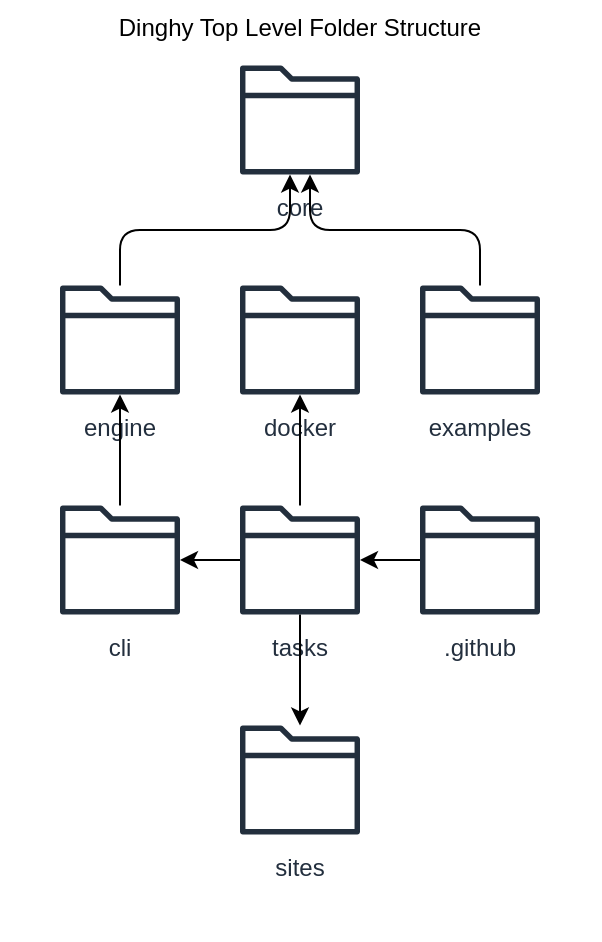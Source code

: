 <mxfile 
  version="25.0.2"
  >
  <diagram
    name="dinghy-top-level-folder-structure"
    >
    <mxGraphModel
      grid="1" 
      gridSize="10" 
      guides="1" 
      tooltips="1" 
      connect="1" 
      arrows="1" 
      fold="1" 
      page="1" 
      pageScale="1" 
      pageWidth="1" 
      pageHeight="1" 
      math="0" 
      shadow="0"
      >
      <root>
        <mxCell
          id="page"
          />
        <mxCell
          id="root" 
          parent="page"
          />
        <mxCell
          style="verticalAlign=top;aspect=fixed;align=center;spacingLeft=5;spacingRight=5;spacingBottom=5;strokeColor=none;" 
          id="dinghy_dinghytoplevelfolderstructure" 
          parent="root" 
          value="Dinghy Top Level Folder Structure" 
          vertex="1"
          >
          <mxGeometry
            as="geometry" 
            width="300" 
            height="470" 
            x="0" 
            y="0"
            />
          </mxCell>
        <mxCell
          style="rounded=1;whiteSpace=wrap;verticalAlign=top;align=center;sketch=0;outlineConnect=0;fontColor=#232F3E;gradientColor=none;fillColor=#232F3D;strokeColor=none;dashed=0;verticalLabelPosition=bottom;html=1;fontSize=12;fontStyle=0;aspect=fixed;pointerEvents=1;shape=mxgraph.aws4.folder;" 
          id="folder_core" 
          parent="dinghy_dinghytoplevelfolderstructure" 
          value="core" 
          vertex="1"
          >
          <mxGeometry
            as="geometry" 
            width="60" 
            height="60" 
            x="120" 
            y="30"
            />
          </mxCell>
        <mxCell
          style="verticalAlign=top;aspect=fixed;align=center;spacingLeft=5;spacingRight=5;spacingBottom=5;noLabel=1;opacity=0;" 
          id="columns" 
          parent="dinghy_dinghytoplevelfolderstructure" 
          value="Columns" 
          vertex="1"
          >
          <mxGeometry
            as="geometry" 
            width="270" 
            height="110" 
            x="15" 
            y="125"
            />
          </mxCell>
        <mxCell
          style="rounded=1;whiteSpace=wrap;verticalAlign=top;align=center;sketch=0;outlineConnect=0;fontColor=#232F3E;gradientColor=none;fillColor=#232F3D;strokeColor=none;dashed=0;verticalLabelPosition=bottom;html=1;fontSize=12;fontStyle=0;aspect=fixed;pointerEvents=1;shape=mxgraph.aws4.folder;" 
          id="folder_engine" 
          parent="columns" 
          value="engine" 
          vertex="1"
          >
          <mxGeometry
            as="geometry" 
            width="60" 
            height="60" 
            x="15" 
            y="15"
            />
          </mxCell>
        <mxCell
          style="rounded=1;whiteSpace=wrap;verticalAlign=top;align=center;sketch=0;outlineConnect=0;fontColor=#232F3E;gradientColor=none;fillColor=#232F3D;strokeColor=none;dashed=0;verticalLabelPosition=bottom;html=1;fontSize=12;fontStyle=0;aspect=fixed;pointerEvents=1;shape=mxgraph.aws4.folder;" 
          id="folder_docker" 
          parent="columns" 
          value="docker" 
          vertex="1"
          >
          <mxGeometry
            as="geometry" 
            width="60" 
            height="60" 
            x="105" 
            y="15"
            />
          </mxCell>
        <mxCell
          style="rounded=1;whiteSpace=wrap;verticalAlign=top;align=center;sketch=0;outlineConnect=0;fontColor=#232F3E;gradientColor=none;fillColor=#232F3D;strokeColor=none;dashed=0;verticalLabelPosition=bottom;html=1;fontSize=12;fontStyle=0;aspect=fixed;pointerEvents=1;shape=mxgraph.aws4.folder;" 
          id="folder_examples" 
          parent="columns" 
          value="examples" 
          vertex="1"
          >
          <mxGeometry
            as="geometry" 
            width="60" 
            height="60" 
            x="195" 
            y="15"
            />
          </mxCell>
        <mxCell
          style="verticalAlign=top;aspect=fixed;align=center;spacingLeft=5;spacingRight=5;spacingBottom=5;noLabel=1;opacity=0;" 
          id="columns_2" 
          parent="dinghy_dinghytoplevelfolderstructure" 
          value="Columns" 
          vertex="1"
          >
          <mxGeometry
            as="geometry" 
            width="270" 
            height="110" 
            x="15" 
            y="235"
            />
          </mxCell>
        <mxCell
          style="rounded=1;whiteSpace=wrap;verticalAlign=top;align=center;sketch=0;outlineConnect=0;fontColor=#232F3E;gradientColor=none;fillColor=#232F3D;strokeColor=none;dashed=0;verticalLabelPosition=bottom;html=1;fontSize=12;fontStyle=0;aspect=fixed;pointerEvents=1;shape=mxgraph.aws4.folder;" 
          id="folder_cli" 
          parent="columns_2" 
          value="cli" 
          vertex="1"
          >
          <mxGeometry
            as="geometry" 
            width="60" 
            height="60" 
            x="15" 
            y="15"
            />
          </mxCell>
        <mxCell
          style="rounded=1;whiteSpace=wrap;verticalAlign=top;align=center;sketch=0;outlineConnect=0;fontColor=#232F3E;gradientColor=none;fillColor=#232F3D;strokeColor=none;dashed=0;verticalLabelPosition=bottom;html=1;fontSize=12;fontStyle=0;aspect=fixed;pointerEvents=1;shape=mxgraph.aws4.folder;" 
          id="folder_tasks" 
          parent="columns_2" 
          value="tasks" 
          vertex="1"
          >
          <mxGeometry
            as="geometry" 
            width="60" 
            height="60" 
            x="105" 
            y="15"
            />
          </mxCell>
        <mxCell
          style="rounded=1;whiteSpace=wrap;verticalAlign=top;align=center;sketch=0;outlineConnect=0;fontColor=#232F3E;gradientColor=none;fillColor=#232F3D;strokeColor=none;dashed=0;verticalLabelPosition=bottom;html=1;fontSize=12;fontStyle=0;aspect=fixed;pointerEvents=1;shape=mxgraph.aws4.folder;" 
          id="folder_github" 
          parent="columns_2" 
          value=".github" 
          vertex="1"
          >
          <mxGeometry
            as="geometry" 
            width="60" 
            height="60" 
            x="195" 
            y="15"
            />
          </mxCell>
        <mxCell
          style="verticalAlign=top;aspect=fixed;align=center;spacingLeft=5;spacingRight=5;spacingBottom=5;noLabel=1;opacity=0;" 
          id="columns_3" 
          parent="dinghy_dinghytoplevelfolderstructure" 
          value="Columns" 
          vertex="1"
          >
          <mxGeometry
            as="geometry" 
            width="270" 
            height="110" 
            x="15" 
            y="345"
            />
          </mxCell>
        <mxCell
          style="rounded=1;whiteSpace=wrap;verticalAlign=top;align=center;sketch=0;outlineConnect=0;fontColor=#232F3E;gradientColor=none;fillColor=#232F3D;strokeColor=none;dashed=0;verticalLabelPosition=bottom;html=1;fontSize=12;fontStyle=0;aspect=fixed;pointerEvents=1;shape=mxgraph.aws4.folder;" 
          id="folder_sites" 
          parent="columns_3" 
          value="sites" 
          vertex="1"
          >
          <mxGeometry
            as="geometry" 
            width="60" 
            height="60" 
            x="105" 
            y="15"
            />
          </mxCell>
        <mxCell
          id="dependency" 
          source="folder_engine" 
          target="folder_core" 
          parent="root" 
          edge="1" 
          style="edgeStyle=orthogonalEdgeStyle;"
          >
          <mxGeometry
            relative="1" 
            as="geometry"
            >
            <Array
              as="points"
              >
              <mxPoint
                x="60" 
                y="115"
                />
              <mxPoint
                x="145" 
                y="115"
                />
              </Array>
            </mxGeometry>
          </mxCell>
        <mxCell
          id="dependency_2" 
          source="folder_examples" 
          target="folder_core" 
          parent="root" 
          edge="1" 
          style="edgeStyle=orthogonalEdgeStyle;"
          >
          <mxGeometry
            relative="1" 
            as="geometry"
            >
            <Array
              as="points"
              >
              <mxPoint
                x="240" 
                y="115"
                />
              <mxPoint
                x="155" 
                y="115"
                />
              </Array>
            </mxGeometry>
          </mxCell>
        <mxCell
          id="dependency_3" 
          source="folder_cli" 
          target="folder_engine" 
          parent="root" 
          edge="1" 
          style="edgeStyle=orthogonalEdgeStyle;"
          >
          <mxGeometry
            relative="1" 
            as="geometry"
            >
            <Array
              as="points"
              >
              <mxPoint
                x="60" 
                y="225"
                />
              <mxPoint
                x="60" 
                y="225"
                />
              </Array>
            </mxGeometry>
          </mxCell>
        <mxCell
          id="dependency_4" 
          source="folder_tasks" 
          target="folder_cli" 
          parent="root" 
          edge="1" 
          style="edgeStyle=orthogonalEdgeStyle;"
          >
          <mxGeometry
            relative="1" 
            as="geometry"
            >
            <Array
              as="points"
              >
              <mxPoint
                x="105" 
                y="280"
                />
              <mxPoint
                x="105" 
                y="280"
                />
              </Array>
            </mxGeometry>
          </mxCell>
        <mxCell
          id="dependency_5" 
          source="folder_tasks" 
          target="folder_docker" 
          parent="root" 
          edge="1" 
          style="edgeStyle=orthogonalEdgeStyle;"
          >
          <mxGeometry
            relative="1" 
            as="geometry"
            >
            <Array
              as="points"
              >
              <mxPoint
                x="150" 
                y="225"
                />
              <mxPoint
                x="150" 
                y="225"
                />
              </Array>
            </mxGeometry>
          </mxCell>
        <mxCell
          id="dependency_6" 
          source="folder_tasks" 
          target="folder_sites" 
          parent="root" 
          edge="1" 
          style="edgeStyle=orthogonalEdgeStyle;"
          >
          <mxGeometry
            relative="1" 
            as="geometry"
            >
            <Array
              as="points"
              >
              <mxPoint
                x="150" 
                y="335"
                />
              <mxPoint
                x="150" 
                y="335"
                />
              </Array>
            </mxGeometry>
          </mxCell>
        <mxCell
          id="dependency_7" 
          source="folder_github" 
          target="folder_tasks" 
          parent="root" 
          edge="1" 
          style="edgeStyle=orthogonalEdgeStyle;"
          >
          <mxGeometry
            relative="1" 
            as="geometry"
            >
            <Array
              as="points"
              >
              <mxPoint
                x="195" 
                y="280"
                />
              <mxPoint
                x="195" 
                y="280"
                />
              </Array>
            </mxGeometry>
          </mxCell>
        </root>
      </mxGraphModel>
    </diagram>
  </mxfile>